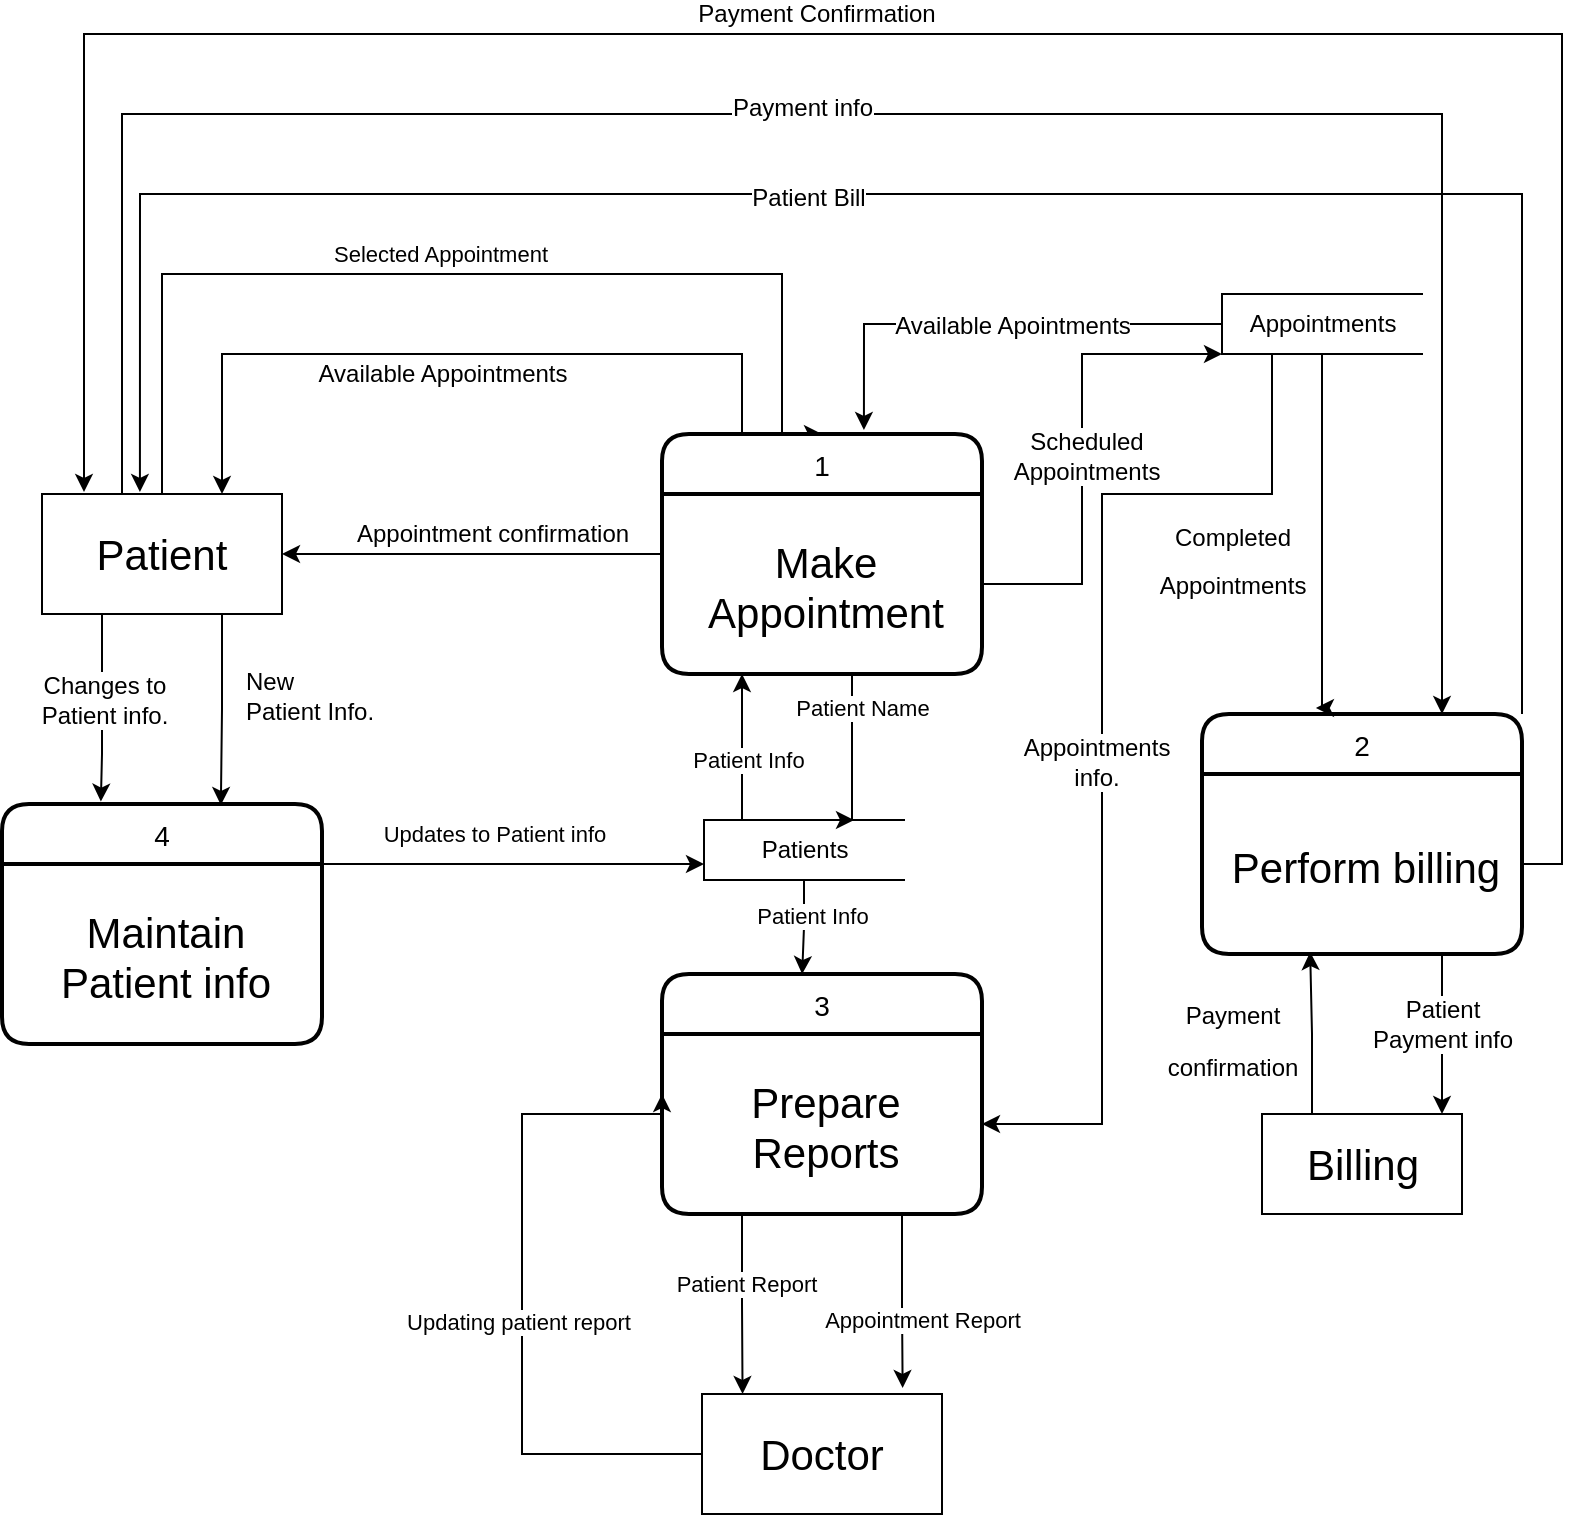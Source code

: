 <mxfile version="18.1.3" type="device"><diagram id="_-CZfVH452q2tBpY4_GP" name="Page-1"><mxGraphModel dx="1009" dy="1126" grid="1" gridSize="10" guides="1" tooltips="1" connect="1" arrows="1" fold="1" page="1" pageScale="1" pageWidth="827" pageHeight="1169" math="0" shadow="0"><root><mxCell id="0"/><mxCell id="1" parent="0"/><mxCell id="2Uc_jCrDAWZvWZmxiUYW-29" style="edgeStyle=orthogonalEdgeStyle;rounded=0;orthogonalLoop=1;jettySize=auto;html=1;exitX=0.5;exitY=0;exitDx=0;exitDy=0;entryX=0.5;entryY=0;entryDx=0;entryDy=0;" edge="1" parent="1" source="2Uc_jCrDAWZvWZmxiUYW-1" target="2Uc_jCrDAWZvWZmxiUYW-11"><mxGeometry relative="1" as="geometry"><Array as="points"><mxPoint x="90" y="260"/><mxPoint x="400" y="260"/><mxPoint x="400" y="340"/></Array></mxGeometry></mxCell><mxCell id="2Uc_jCrDAWZvWZmxiUYW-30" value="Selected Appointment" style="edgeLabel;html=1;align=center;verticalAlign=middle;resizable=0;points=[];" vertex="1" connectable="0" parent="2Uc_jCrDAWZvWZmxiUYW-29"><mxGeometry x="-0.046" relative="1" as="geometry"><mxPoint x="1" y="-10" as="offset"/></mxGeometry></mxCell><mxCell id="2Uc_jCrDAWZvWZmxiUYW-58" style="edgeStyle=orthogonalEdgeStyle;rounded=0;orthogonalLoop=1;jettySize=auto;html=1;exitX=0.25;exitY=0;exitDx=0;exitDy=0;entryX=0.75;entryY=0;entryDx=0;entryDy=0;fontSize=12;" edge="1" parent="1" source="2Uc_jCrDAWZvWZmxiUYW-1" target="2Uc_jCrDAWZvWZmxiUYW-43"><mxGeometry relative="1" as="geometry"><Array as="points"><mxPoint x="70" y="370"/><mxPoint x="70" y="180"/><mxPoint x="730" y="180"/></Array></mxGeometry></mxCell><mxCell id="2Uc_jCrDAWZvWZmxiUYW-59" value="Payment info" style="edgeLabel;html=1;align=center;verticalAlign=middle;resizable=0;points=[];fontSize=12;" vertex="1" connectable="0" parent="2Uc_jCrDAWZvWZmxiUYW-58"><mxGeometry x="-0.097" y="3" relative="1" as="geometry"><mxPoint x="16" as="offset"/></mxGeometry></mxCell><mxCell id="2Uc_jCrDAWZvWZmxiUYW-69" style="edgeStyle=orthogonalEdgeStyle;rounded=0;orthogonalLoop=1;jettySize=auto;html=1;exitX=0.25;exitY=1;exitDx=0;exitDy=0;fontSize=12;entryX=0.309;entryY=-0.01;entryDx=0;entryDy=0;entryPerimeter=0;" edge="1" parent="1" source="2Uc_jCrDAWZvWZmxiUYW-1" target="2Uc_jCrDAWZvWZmxiUYW-8"><mxGeometry relative="1" as="geometry"><mxPoint x="60" y="520" as="targetPoint"/><Array as="points"><mxPoint x="60" y="500"/></Array></mxGeometry></mxCell><mxCell id="2Uc_jCrDAWZvWZmxiUYW-70" value="Changes to &lt;br&gt;Patient info." style="edgeLabel;html=1;align=center;verticalAlign=middle;resizable=0;points=[];fontSize=12;" vertex="1" connectable="0" parent="2Uc_jCrDAWZvWZmxiUYW-69"><mxGeometry x="-0.061" y="1" relative="1" as="geometry"><mxPoint y="-2" as="offset"/></mxGeometry></mxCell><mxCell id="2Uc_jCrDAWZvWZmxiUYW-71" style="edgeStyle=orthogonalEdgeStyle;rounded=0;orthogonalLoop=1;jettySize=auto;html=1;exitX=0.75;exitY=1;exitDx=0;exitDy=0;entryX=0.684;entryY=0.004;entryDx=0;entryDy=0;entryPerimeter=0;fontSize=12;" edge="1" parent="1" source="2Uc_jCrDAWZvWZmxiUYW-1" target="2Uc_jCrDAWZvWZmxiUYW-8"><mxGeometry relative="1" as="geometry"/></mxCell><mxCell id="2Uc_jCrDAWZvWZmxiUYW-72" value="New &lt;br&gt;Patient Info." style="edgeLabel;html=1;align=left;verticalAlign=middle;resizable=0;points=[];fontSize=12;" vertex="1" connectable="0" parent="2Uc_jCrDAWZvWZmxiUYW-71"><mxGeometry x="-0.157" relative="1" as="geometry"><mxPoint x="10" as="offset"/></mxGeometry></mxCell><mxCell id="2Uc_jCrDAWZvWZmxiUYW-1" value="&lt;font style=&quot;font-size: 21px;&quot;&gt;Patient&lt;/font&gt;" style="rounded=0;whiteSpace=wrap;html=1;" vertex="1" parent="1"><mxGeometry x="30" y="370" width="120" height="60" as="geometry"/></mxCell><mxCell id="2Uc_jCrDAWZvWZmxiUYW-19" style="edgeStyle=orthogonalEdgeStyle;rounded=0;orthogonalLoop=1;jettySize=auto;html=1;entryX=0;entryY=0.5;entryDx=0;entryDy=0;exitX=0;exitY=0.5;exitDx=0;exitDy=0;" edge="1" parent="1" source="2Uc_jCrDAWZvWZmxiUYW-6" target="2Uc_jCrDAWZvWZmxiUYW-16"><mxGeometry relative="1" as="geometry"><Array as="points"><mxPoint x="270" y="850"/><mxPoint x="270" y="680"/><mxPoint x="340" y="680"/></Array></mxGeometry></mxCell><mxCell id="2Uc_jCrDAWZvWZmxiUYW-20" value="Updating patient report" style="edgeLabel;html=1;align=center;verticalAlign=middle;resizable=0;points=[];" vertex="1" connectable="0" parent="2Uc_jCrDAWZvWZmxiUYW-19"><mxGeometry x="-0.079" y="2" relative="1" as="geometry"><mxPoint as="offset"/></mxGeometry></mxCell><mxCell id="2Uc_jCrDAWZvWZmxiUYW-6" value="&lt;font style=&quot;font-size: 21px;&quot;&gt;Doctor&lt;/font&gt;" style="whiteSpace=wrap;html=1;rounded=0;" vertex="1" parent="1"><mxGeometry x="360" y="820" width="120" height="60" as="geometry"/></mxCell><mxCell id="2Uc_jCrDAWZvWZmxiUYW-8" value="4" style="swimlane;childLayout=stackLayout;horizontal=1;startSize=30;horizontalStack=0;rounded=1;fontSize=14;fontStyle=0;strokeWidth=2;resizeParent=0;resizeLast=1;shadow=0;dashed=0;align=center;" vertex="1" parent="1"><mxGeometry x="10" y="525" width="160" height="120" as="geometry"/></mxCell><mxCell id="2Uc_jCrDAWZvWZmxiUYW-9" value="Maintain &#10;Patient info" style="align=center;strokeColor=none;fillColor=none;spacingLeft=4;fontSize=21;verticalAlign=middle;resizable=0;rotatable=0;part=1;" vertex="1" parent="2Uc_jCrDAWZvWZmxiUYW-8"><mxGeometry y="30" width="160" height="90" as="geometry"/></mxCell><mxCell id="2Uc_jCrDAWZvWZmxiUYW-14" style="edgeStyle=orthogonalEdgeStyle;rounded=0;orthogonalLoop=1;jettySize=auto;html=1;entryX=1;entryY=0.5;entryDx=0;entryDy=0;" edge="1" parent="1" source="2Uc_jCrDAWZvWZmxiUYW-11" target="2Uc_jCrDAWZvWZmxiUYW-1"><mxGeometry relative="1" as="geometry"/></mxCell><mxCell id="2Uc_jCrDAWZvWZmxiUYW-25" style="edgeStyle=orthogonalEdgeStyle;rounded=0;orthogonalLoop=1;jettySize=auto;html=1;exitX=0.25;exitY=0;exitDx=0;exitDy=0;entryX=0.75;entryY=0;entryDx=0;entryDy=0;" edge="1" parent="1" source="2Uc_jCrDAWZvWZmxiUYW-11" target="2Uc_jCrDAWZvWZmxiUYW-1"><mxGeometry relative="1" as="geometry"><Array as="points"><mxPoint x="380" y="300"/><mxPoint x="120" y="300"/></Array></mxGeometry></mxCell><mxCell id="2Uc_jCrDAWZvWZmxiUYW-11" value="1" style="swimlane;childLayout=stackLayout;horizontal=1;startSize=30;horizontalStack=0;rounded=1;fontSize=14;fontStyle=0;strokeWidth=2;resizeParent=0;resizeLast=1;shadow=0;dashed=0;align=center;" vertex="1" parent="1"><mxGeometry x="340" y="340" width="160" height="120" as="geometry"/></mxCell><mxCell id="2Uc_jCrDAWZvWZmxiUYW-12" value="Make &#10;Appointment" style="align=center;strokeColor=none;fillColor=none;spacingLeft=4;fontSize=21;verticalAlign=middle;resizable=0;rotatable=0;part=1;" vertex="1" parent="2Uc_jCrDAWZvWZmxiUYW-11"><mxGeometry y="30" width="160" height="90" as="geometry"/></mxCell><mxCell id="2Uc_jCrDAWZvWZmxiUYW-15" value="Appointment confirmation" style="text;html=1;align=center;verticalAlign=middle;resizable=0;points=[];autosize=1;strokeColor=none;fillColor=none;" vertex="1" parent="1"><mxGeometry x="180" y="380" width="150" height="20" as="geometry"/></mxCell><mxCell id="2Uc_jCrDAWZvWZmxiUYW-16" value="3" style="swimlane;childLayout=stackLayout;horizontal=1;startSize=30;horizontalStack=0;rounded=1;fontSize=14;fontStyle=0;strokeWidth=2;resizeParent=0;resizeLast=1;shadow=0;dashed=0;align=center;" vertex="1" parent="1"><mxGeometry x="340" y="610" width="160" height="120" as="geometry"/></mxCell><mxCell id="2Uc_jCrDAWZvWZmxiUYW-17" value="Prepare &#10;Reports" style="align=center;strokeColor=none;fillColor=none;spacingLeft=4;fontSize=21;verticalAlign=middle;resizable=0;rotatable=0;part=1;" vertex="1" parent="2Uc_jCrDAWZvWZmxiUYW-16"><mxGeometry y="30" width="160" height="90" as="geometry"/></mxCell><mxCell id="2Uc_jCrDAWZvWZmxiUYW-21" style="edgeStyle=orthogonalEdgeStyle;rounded=0;orthogonalLoop=1;jettySize=auto;html=1;exitX=0.25;exitY=1;exitDx=0;exitDy=0;entryX=0.169;entryY=0;entryDx=0;entryDy=0;entryPerimeter=0;" edge="1" parent="1" source="2Uc_jCrDAWZvWZmxiUYW-17" target="2Uc_jCrDAWZvWZmxiUYW-6"><mxGeometry relative="1" as="geometry"/></mxCell><mxCell id="2Uc_jCrDAWZvWZmxiUYW-23" value="Patient Report" style="edgeLabel;html=1;align=center;verticalAlign=middle;resizable=0;points=[];" vertex="1" connectable="0" parent="2Uc_jCrDAWZvWZmxiUYW-21"><mxGeometry x="-0.221" y="2" relative="1" as="geometry"><mxPoint as="offset"/></mxGeometry></mxCell><mxCell id="2Uc_jCrDAWZvWZmxiUYW-22" style="edgeStyle=orthogonalEdgeStyle;rounded=0;orthogonalLoop=1;jettySize=auto;html=1;exitX=0.75;exitY=1;exitDx=0;exitDy=0;entryX=0.836;entryY=-0.05;entryDx=0;entryDy=0;entryPerimeter=0;" edge="1" parent="1" source="2Uc_jCrDAWZvWZmxiUYW-17" target="2Uc_jCrDAWZvWZmxiUYW-6"><mxGeometry relative="1" as="geometry"/></mxCell><mxCell id="2Uc_jCrDAWZvWZmxiUYW-24" value="Appointment Report" style="edgeLabel;html=1;align=center;verticalAlign=middle;resizable=0;points=[];" vertex="1" connectable="0" parent="2Uc_jCrDAWZvWZmxiUYW-22"><mxGeometry x="-0.114" relative="1" as="geometry"><mxPoint x="10" y="14" as="offset"/></mxGeometry></mxCell><mxCell id="2Uc_jCrDAWZvWZmxiUYW-26" value="Available Appointments" style="text;html=1;align=center;verticalAlign=middle;resizable=0;points=[];autosize=1;strokeColor=none;fillColor=none;" vertex="1" parent="1"><mxGeometry x="160" y="300" width="140" height="20" as="geometry"/></mxCell><mxCell id="2Uc_jCrDAWZvWZmxiUYW-35" style="edgeStyle=orthogonalEdgeStyle;rounded=0;orthogonalLoop=1;jettySize=auto;html=1;exitX=0.25;exitY=0;exitDx=0;exitDy=0;entryX=0.25;entryY=1;entryDx=0;entryDy=0;" edge="1" parent="1" source="2Uc_jCrDAWZvWZmxiUYW-33" target="2Uc_jCrDAWZvWZmxiUYW-12"><mxGeometry relative="1" as="geometry"><Array as="points"><mxPoint x="380" y="540"/></Array></mxGeometry></mxCell><mxCell id="2Uc_jCrDAWZvWZmxiUYW-40" value="Patient Info" style="edgeLabel;html=1;align=center;verticalAlign=middle;resizable=0;points=[];" vertex="1" connectable="0" parent="2Uc_jCrDAWZvWZmxiUYW-35"><mxGeometry x="0.365" y="-3" relative="1" as="geometry"><mxPoint y="13" as="offset"/></mxGeometry></mxCell><mxCell id="2Uc_jCrDAWZvWZmxiUYW-38" style="edgeStyle=orthogonalEdgeStyle;rounded=0;orthogonalLoop=1;jettySize=auto;html=1;exitX=0.5;exitY=1;exitDx=0;exitDy=0;entryX=0.438;entryY=0;entryDx=0;entryDy=0;entryPerimeter=0;" edge="1" parent="1" source="2Uc_jCrDAWZvWZmxiUYW-33" target="2Uc_jCrDAWZvWZmxiUYW-16"><mxGeometry relative="1" as="geometry"/></mxCell><mxCell id="2Uc_jCrDAWZvWZmxiUYW-39" value="Patient Info" style="edgeLabel;html=1;align=center;verticalAlign=middle;resizable=0;points=[];" vertex="1" connectable="0" parent="2Uc_jCrDAWZvWZmxiUYW-38"><mxGeometry x="-0.402" y="2" relative="1" as="geometry"><mxPoint x="2" y="3" as="offset"/></mxGeometry></mxCell><mxCell id="2Uc_jCrDAWZvWZmxiUYW-33" value="Patients" style="html=1;dashed=0;whitespace=wrap;shape=partialRectangle;right=0;" vertex="1" parent="1"><mxGeometry x="361" y="533" width="100" height="30" as="geometry"/></mxCell><mxCell id="2Uc_jCrDAWZvWZmxiUYW-34" style="edgeStyle=orthogonalEdgeStyle;rounded=0;orthogonalLoop=1;jettySize=auto;html=1;exitX=1;exitY=0;exitDx=0;exitDy=0;" edge="1" parent="1" source="2Uc_jCrDAWZvWZmxiUYW-9" target="2Uc_jCrDAWZvWZmxiUYW-33"><mxGeometry relative="1" as="geometry"><Array as="points"><mxPoint x="220" y="555"/><mxPoint x="220" y="555"/></Array></mxGeometry></mxCell><mxCell id="2Uc_jCrDAWZvWZmxiUYW-36" value="Updates to Patient info" style="edgeLabel;html=1;align=center;verticalAlign=middle;resizable=0;points=[];" vertex="1" connectable="0" parent="2Uc_jCrDAWZvWZmxiUYW-34"><mxGeometry x="-0.326" y="4" relative="1" as="geometry"><mxPoint x="21" y="-11" as="offset"/></mxGeometry></mxCell><mxCell id="2Uc_jCrDAWZvWZmxiUYW-41" style="edgeStyle=orthogonalEdgeStyle;rounded=0;orthogonalLoop=1;jettySize=auto;html=1;exitX=0.5;exitY=1;exitDx=0;exitDy=0;entryX=0.75;entryY=0;entryDx=0;entryDy=0;" edge="1" parent="1" source="2Uc_jCrDAWZvWZmxiUYW-12" target="2Uc_jCrDAWZvWZmxiUYW-33"><mxGeometry relative="1" as="geometry"><Array as="points"><mxPoint x="435" y="460"/></Array></mxGeometry></mxCell><mxCell id="2Uc_jCrDAWZvWZmxiUYW-42" value="Patient Name" style="edgeLabel;html=1;align=center;verticalAlign=middle;resizable=0;points=[];" vertex="1" connectable="0" parent="2Uc_jCrDAWZvWZmxiUYW-41"><mxGeometry x="0.074" y="4" relative="1" as="geometry"><mxPoint x="1" y="-16" as="offset"/></mxGeometry></mxCell><mxCell id="2Uc_jCrDAWZvWZmxiUYW-60" style="edgeStyle=orthogonalEdgeStyle;rounded=0;orthogonalLoop=1;jettySize=auto;html=1;exitX=1;exitY=0;exitDx=0;exitDy=0;entryX=0.408;entryY=-0.017;entryDx=0;entryDy=0;entryPerimeter=0;fontSize=12;" edge="1" parent="1" source="2Uc_jCrDAWZvWZmxiUYW-43" target="2Uc_jCrDAWZvWZmxiUYW-1"><mxGeometry relative="1" as="geometry"><Array as="points"><mxPoint x="770" y="220"/><mxPoint x="79" y="220"/></Array></mxGeometry></mxCell><mxCell id="2Uc_jCrDAWZvWZmxiUYW-62" value="Patient Bill" style="edgeLabel;html=1;align=center;verticalAlign=middle;resizable=0;points=[];fontSize=12;" vertex="1" connectable="0" parent="2Uc_jCrDAWZvWZmxiUYW-60"><mxGeometry x="0.18" y="2" relative="1" as="geometry"><mxPoint x="32" as="offset"/></mxGeometry></mxCell><mxCell id="2Uc_jCrDAWZvWZmxiUYW-43" value="2" style="swimlane;childLayout=stackLayout;horizontal=1;startSize=30;horizontalStack=0;rounded=1;fontSize=14;fontStyle=0;strokeWidth=2;resizeParent=0;resizeLast=1;shadow=0;dashed=0;align=center;" vertex="1" parent="1"><mxGeometry x="610" y="480" width="160" height="120" as="geometry"/></mxCell><mxCell id="2Uc_jCrDAWZvWZmxiUYW-44" value="Perform billing" style="align=center;strokeColor=none;fillColor=none;spacingLeft=4;fontSize=21;verticalAlign=middle;resizable=0;rotatable=0;part=1;" vertex="1" parent="2Uc_jCrDAWZvWZmxiUYW-43"><mxGeometry y="30" width="160" height="90" as="geometry"/></mxCell><mxCell id="2Uc_jCrDAWZvWZmxiUYW-46" style="edgeStyle=orthogonalEdgeStyle;rounded=0;orthogonalLoop=1;jettySize=auto;html=1;fontSize=21;entryX=0.356;entryY=-0.025;entryDx=0;entryDy=0;entryPerimeter=0;" edge="1" parent="1" source="2Uc_jCrDAWZvWZmxiUYW-45" target="2Uc_jCrDAWZvWZmxiUYW-43"><mxGeometry relative="1" as="geometry"><mxPoint x="670" y="470" as="targetPoint"/><Array as="points"><mxPoint x="670" y="477"/></Array></mxGeometry></mxCell><mxCell id="2Uc_jCrDAWZvWZmxiUYW-63" style="edgeStyle=orthogonalEdgeStyle;rounded=0;orthogonalLoop=1;jettySize=auto;html=1;entryX=0.631;entryY=-0.017;entryDx=0;entryDy=0;entryPerimeter=0;fontSize=12;" edge="1" parent="1" source="2Uc_jCrDAWZvWZmxiUYW-45" target="2Uc_jCrDAWZvWZmxiUYW-11"><mxGeometry relative="1" as="geometry"/></mxCell><mxCell id="2Uc_jCrDAWZvWZmxiUYW-64" value="Available Apointments" style="edgeLabel;html=1;align=center;verticalAlign=middle;resizable=0;points=[];fontSize=12;" vertex="1" connectable="0" parent="2Uc_jCrDAWZvWZmxiUYW-63"><mxGeometry x="-0.095" y="1" relative="1" as="geometry"><mxPoint as="offset"/></mxGeometry></mxCell><mxCell id="2Uc_jCrDAWZvWZmxiUYW-67" style="edgeStyle=orthogonalEdgeStyle;rounded=0;orthogonalLoop=1;jettySize=auto;html=1;exitX=0.25;exitY=1;exitDx=0;exitDy=0;entryX=1;entryY=0.5;entryDx=0;entryDy=0;fontSize=12;" edge="1" parent="1" source="2Uc_jCrDAWZvWZmxiUYW-45" target="2Uc_jCrDAWZvWZmxiUYW-17"><mxGeometry relative="1" as="geometry"><Array as="points"><mxPoint x="645" y="370"/><mxPoint x="560" y="370"/><mxPoint x="560" y="685"/></Array></mxGeometry></mxCell><mxCell id="2Uc_jCrDAWZvWZmxiUYW-68" value="Appointments&lt;br&gt;info." style="edgeLabel;html=1;align=center;verticalAlign=middle;resizable=0;points=[];fontSize=12;" vertex="1" connectable="0" parent="2Uc_jCrDAWZvWZmxiUYW-67"><mxGeometry x="0.091" y="-3" relative="1" as="geometry"><mxPoint as="offset"/></mxGeometry></mxCell><mxCell id="2Uc_jCrDAWZvWZmxiUYW-45" value="Appointments" style="html=1;dashed=0;whitespace=wrap;shape=partialRectangle;right=0;" vertex="1" parent="1"><mxGeometry x="620" y="270" width="100" height="30" as="geometry"/></mxCell><mxCell id="2Uc_jCrDAWZvWZmxiUYW-48" value="&lt;p style=&quot;line-height: 0.3;&quot;&gt;&lt;/p&gt;&lt;blockquote style=&quot;margin: 0 0 0 40px; border: none; padding: 0px;&quot;&gt;&lt;/blockquote&gt;&lt;span style=&quot;font-size: 12px; background-color: initial;&quot;&gt;Completed&lt;/span&gt;&lt;br&gt;&lt;font style=&quot;font-size: 12px; line-height: 0.5;&quot;&gt;Appointments&lt;/font&gt;&lt;p&gt;&lt;/p&gt;" style="text;html=1;align=center;verticalAlign=middle;resizable=0;points=[];autosize=1;strokeColor=none;fillColor=none;fontSize=20;" vertex="1" parent="1"><mxGeometry x="580" y="350" width="90" height="100" as="geometry"/></mxCell><mxCell id="2Uc_jCrDAWZvWZmxiUYW-50" style="edgeStyle=orthogonalEdgeStyle;rounded=0;orthogonalLoop=1;jettySize=auto;html=1;exitX=0.25;exitY=0;exitDx=0;exitDy=0;entryX=0.338;entryY=0.989;entryDx=0;entryDy=0;entryPerimeter=0;fontSize=21;" edge="1" parent="1" source="2Uc_jCrDAWZvWZmxiUYW-49" target="2Uc_jCrDAWZvWZmxiUYW-44"><mxGeometry relative="1" as="geometry"/></mxCell><mxCell id="2Uc_jCrDAWZvWZmxiUYW-51" value="&lt;font style=&quot;font-size: 12px;&quot;&gt;Payment &lt;br&gt;confirmation&lt;/font&gt;" style="edgeLabel;html=1;align=center;verticalAlign=middle;resizable=0;points=[];fontSize=21;" vertex="1" connectable="0" parent="2Uc_jCrDAWZvWZmxiUYW-50"><mxGeometry x="-0.096" relative="1" as="geometry"><mxPoint x="-40" y="-3" as="offset"/></mxGeometry></mxCell><mxCell id="2Uc_jCrDAWZvWZmxiUYW-49" value="&lt;font style=&quot;font-size: 21px;&quot;&gt;Billing&lt;/font&gt;" style="html=1;dashed=0;whitespace=wrap;fontSize=12;" vertex="1" parent="1"><mxGeometry x="640" y="680" width="100" height="50" as="geometry"/></mxCell><mxCell id="2Uc_jCrDAWZvWZmxiUYW-52" style="edgeStyle=orthogonalEdgeStyle;rounded=0;orthogonalLoop=1;jettySize=auto;html=1;exitX=0.75;exitY=1;exitDx=0;exitDy=0;entryX=0.9;entryY=0;entryDx=0;entryDy=0;entryPerimeter=0;fontSize=12;" edge="1" parent="1" source="2Uc_jCrDAWZvWZmxiUYW-44" target="2Uc_jCrDAWZvWZmxiUYW-49"><mxGeometry relative="1" as="geometry"/></mxCell><mxCell id="2Uc_jCrDAWZvWZmxiUYW-53" value="Patient&lt;br&gt;Payment info" style="edgeLabel;html=1;align=center;verticalAlign=middle;resizable=0;points=[];fontSize=12;" vertex="1" connectable="0" parent="2Uc_jCrDAWZvWZmxiUYW-52"><mxGeometry x="-0.125" relative="1" as="geometry"><mxPoint as="offset"/></mxGeometry></mxCell><mxCell id="2Uc_jCrDAWZvWZmxiUYW-54" style="edgeStyle=orthogonalEdgeStyle;rounded=0;orthogonalLoop=1;jettySize=auto;html=1;entryX=0.175;entryY=-0.017;entryDx=0;entryDy=0;entryPerimeter=0;fontSize=12;" edge="1" parent="1" source="2Uc_jCrDAWZvWZmxiUYW-44" target="2Uc_jCrDAWZvWZmxiUYW-1"><mxGeometry relative="1" as="geometry"><Array as="points"><mxPoint x="790" y="555"/><mxPoint x="790" y="140"/><mxPoint x="51" y="140"/></Array></mxGeometry></mxCell><mxCell id="2Uc_jCrDAWZvWZmxiUYW-55" value="Payment Confirmation" style="edgeLabel;html=1;align=center;verticalAlign=middle;resizable=0;points=[];fontSize=12;" vertex="1" connectable="0" parent="2Uc_jCrDAWZvWZmxiUYW-54"><mxGeometry x="0.142" y="3" relative="1" as="geometry"><mxPoint x="-7" y="-13" as="offset"/></mxGeometry></mxCell><mxCell id="2Uc_jCrDAWZvWZmxiUYW-65" style="edgeStyle=orthogonalEdgeStyle;rounded=0;orthogonalLoop=1;jettySize=auto;html=1;entryX=0;entryY=1;entryDx=0;entryDy=0;fontSize=12;" edge="1" parent="1" source="2Uc_jCrDAWZvWZmxiUYW-12" target="2Uc_jCrDAWZvWZmxiUYW-45"><mxGeometry relative="1" as="geometry"><Array as="points"><mxPoint x="550" y="415"/><mxPoint x="550" y="300"/></Array></mxGeometry></mxCell><mxCell id="2Uc_jCrDAWZvWZmxiUYW-66" value="Scheduled&lt;br&gt;Appointments" style="edgeLabel;html=1;align=center;verticalAlign=middle;resizable=0;points=[];fontSize=12;" vertex="1" connectable="0" parent="2Uc_jCrDAWZvWZmxiUYW-65"><mxGeometry x="-0.03" y="-2" relative="1" as="geometry"><mxPoint as="offset"/></mxGeometry></mxCell></root></mxGraphModel></diagram></mxfile>